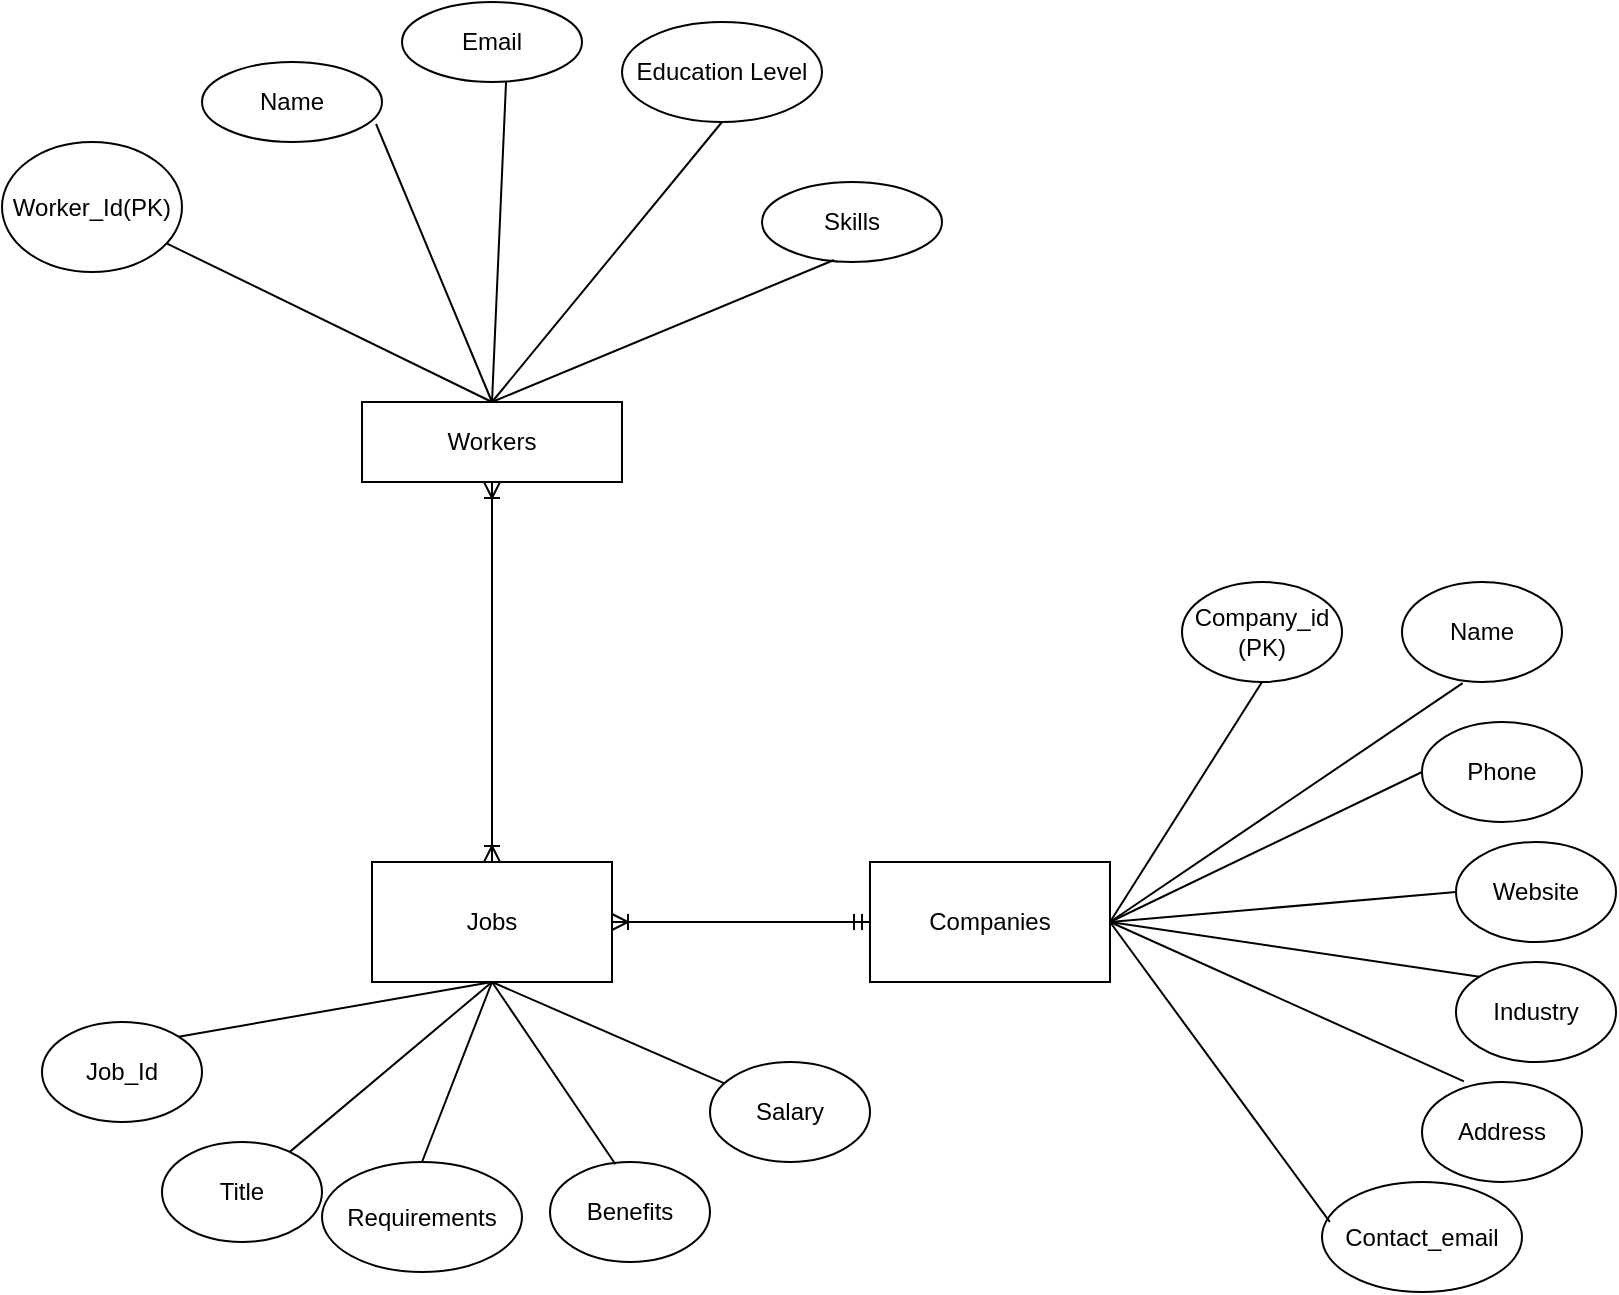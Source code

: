 <mxfile version="24.5.2" type="device">
  <diagram name="Trang-1" id="O0z1rr8ixHoRao7DW91e">
    <mxGraphModel dx="1122" dy="713" grid="1" gridSize="10" guides="1" tooltips="1" connect="1" arrows="1" fold="1" page="1" pageScale="1" pageWidth="827" pageHeight="1169" math="0" shadow="0">
      <root>
        <mxCell id="0" />
        <mxCell id="1" parent="0" />
        <mxCell id="vn-bMymaiI_IPDmEBEAD-4" value="Workers" style="rounded=0;whiteSpace=wrap;html=1;" vertex="1" parent="1">
          <mxGeometry x="200" y="240" width="130" height="40" as="geometry" />
        </mxCell>
        <mxCell id="vn-bMymaiI_IPDmEBEAD-5" value="Companies" style="rounded=0;whiteSpace=wrap;html=1;" vertex="1" parent="1">
          <mxGeometry x="454" y="470" width="120" height="60" as="geometry" />
        </mxCell>
        <mxCell id="vn-bMymaiI_IPDmEBEAD-6" value="Jobs" style="rounded=0;whiteSpace=wrap;html=1;" vertex="1" parent="1">
          <mxGeometry x="205" y="470" width="120" height="60" as="geometry" />
        </mxCell>
        <mxCell id="vn-bMymaiI_IPDmEBEAD-7" value="Worker_Id(PK)" style="ellipse;whiteSpace=wrap;html=1;" vertex="1" parent="1">
          <mxGeometry x="20" y="110" width="90" height="65" as="geometry" />
        </mxCell>
        <mxCell id="vn-bMymaiI_IPDmEBEAD-8" value="Education Level" style="ellipse;whiteSpace=wrap;html=1;" vertex="1" parent="1">
          <mxGeometry x="330" y="50" width="100" height="50" as="geometry" />
        </mxCell>
        <mxCell id="vn-bMymaiI_IPDmEBEAD-9" value="Skills" style="ellipse;whiteSpace=wrap;html=1;" vertex="1" parent="1">
          <mxGeometry x="400" y="130" width="90" height="40" as="geometry" />
        </mxCell>
        <mxCell id="vn-bMymaiI_IPDmEBEAD-11" value="Name" style="ellipse;whiteSpace=wrap;html=1;" vertex="1" parent="1">
          <mxGeometry x="120" y="70" width="90" height="40" as="geometry" />
        </mxCell>
        <mxCell id="vn-bMymaiI_IPDmEBEAD-12" value="Email&lt;span style=&quot;color: rgba(0, 0, 0, 0); font-family: monospace; font-size: 0px; text-align: start; text-wrap: nowrap;&quot;&gt;3CmxGraphModel%3E%3Croot%3E%3CmxCell%20id%3D%220%22%2F%3E%3CmxCell%20id%3D%221%22%20parent%3D%220%22%2F%3E%3CmxCell%20id%3D%222%22%20value%3D%22Name%22%20style%3D%22ellipse%3BwhiteSpace%3Dwrap%3Bhtml%3D1%3B%22%20vertex%3D%221%22%20parent%3D%221%22%3E%3CmxGeometry%20x%3D%22230%22%20y%3D%2260%22%20width%3D%2290%22%20height%3D%2240%22%20as%3D%22geometry%22%2F%3E%3C%2FmxCell%3E%3C%2Froot%3E%3C%2FmxGraphModel%3E&lt;/span&gt;" style="ellipse;whiteSpace=wrap;html=1;" vertex="1" parent="1">
          <mxGeometry x="220" y="40" width="90" height="40" as="geometry" />
        </mxCell>
        <mxCell id="vn-bMymaiI_IPDmEBEAD-15" value="" style="endArrow=none;html=1;rounded=0;entryX=0.5;entryY=0;entryDx=0;entryDy=0;" edge="1" parent="1" source="vn-bMymaiI_IPDmEBEAD-7" target="vn-bMymaiI_IPDmEBEAD-4">
          <mxGeometry width="50" height="50" relative="1" as="geometry">
            <mxPoint x="380" y="300" as="sourcePoint" />
            <mxPoint x="430" y="250" as="targetPoint" />
          </mxGeometry>
        </mxCell>
        <mxCell id="vn-bMymaiI_IPDmEBEAD-16" value="" style="endArrow=none;html=1;rounded=0;exitX=0.967;exitY=0.775;exitDx=0;exitDy=0;exitPerimeter=0;entryX=0.5;entryY=0;entryDx=0;entryDy=0;" edge="1" parent="1" source="vn-bMymaiI_IPDmEBEAD-11" target="vn-bMymaiI_IPDmEBEAD-4">
          <mxGeometry width="50" height="50" relative="1" as="geometry">
            <mxPoint x="100" y="246" as="sourcePoint" />
            <mxPoint x="200" y="250" as="targetPoint" />
          </mxGeometry>
        </mxCell>
        <mxCell id="vn-bMymaiI_IPDmEBEAD-17" value="" style="endArrow=none;html=1;rounded=0;exitX=0.578;exitY=1;exitDx=0;exitDy=0;exitPerimeter=0;entryX=0.5;entryY=0;entryDx=0;entryDy=0;" edge="1" parent="1" source="vn-bMymaiI_IPDmEBEAD-12" target="vn-bMymaiI_IPDmEBEAD-4">
          <mxGeometry width="50" height="50" relative="1" as="geometry">
            <mxPoint x="137" y="171" as="sourcePoint" />
            <mxPoint x="200" y="250" as="targetPoint" />
          </mxGeometry>
        </mxCell>
        <mxCell id="vn-bMymaiI_IPDmEBEAD-18" value="" style="endArrow=none;html=1;rounded=0;exitX=0.5;exitY=1;exitDx=0;exitDy=0;entryX=0.5;entryY=0;entryDx=0;entryDy=0;" edge="1" parent="1" source="vn-bMymaiI_IPDmEBEAD-8" target="vn-bMymaiI_IPDmEBEAD-4">
          <mxGeometry width="50" height="50" relative="1" as="geometry">
            <mxPoint x="192" y="140" as="sourcePoint" />
            <mxPoint x="210" y="250" as="targetPoint" />
          </mxGeometry>
        </mxCell>
        <mxCell id="vn-bMymaiI_IPDmEBEAD-19" value="" style="endArrow=none;html=1;rounded=0;exitX=0.4;exitY=0.975;exitDx=0;exitDy=0;entryX=0.5;entryY=0;entryDx=0;entryDy=0;exitPerimeter=0;" edge="1" parent="1" source="vn-bMymaiI_IPDmEBEAD-9" target="vn-bMymaiI_IPDmEBEAD-4">
          <mxGeometry width="50" height="50" relative="1" as="geometry">
            <mxPoint x="280" y="90" as="sourcePoint" />
            <mxPoint x="275" y="250" as="targetPoint" />
          </mxGeometry>
        </mxCell>
        <mxCell id="vn-bMymaiI_IPDmEBEAD-21" value="Job_Id" style="ellipse;whiteSpace=wrap;html=1;" vertex="1" parent="1">
          <mxGeometry x="40" y="550" width="80" height="50" as="geometry" />
        </mxCell>
        <mxCell id="vn-bMymaiI_IPDmEBEAD-22" value="Title" style="ellipse;whiteSpace=wrap;html=1;" vertex="1" parent="1">
          <mxGeometry x="100" y="610" width="80" height="50" as="geometry" />
        </mxCell>
        <mxCell id="vn-bMymaiI_IPDmEBEAD-23" value="Requirements" style="ellipse;whiteSpace=wrap;html=1;" vertex="1" parent="1">
          <mxGeometry x="180" y="620" width="100" height="55" as="geometry" />
        </mxCell>
        <mxCell id="vn-bMymaiI_IPDmEBEAD-24" value="Benefits" style="ellipse;whiteSpace=wrap;html=1;" vertex="1" parent="1">
          <mxGeometry x="294" y="620" width="80" height="50" as="geometry" />
        </mxCell>
        <mxCell id="vn-bMymaiI_IPDmEBEAD-25" value="Salary" style="ellipse;whiteSpace=wrap;html=1;" vertex="1" parent="1">
          <mxGeometry x="374" y="570" width="80" height="50" as="geometry" />
        </mxCell>
        <mxCell id="vn-bMymaiI_IPDmEBEAD-26" value="Name" style="ellipse;whiteSpace=wrap;html=1;" vertex="1" parent="1">
          <mxGeometry x="720" y="330" width="80" height="50" as="geometry" />
        </mxCell>
        <mxCell id="vn-bMymaiI_IPDmEBEAD-28" value="Company_id&lt;br&gt;(PK)" style="ellipse;whiteSpace=wrap;html=1;" vertex="1" parent="1">
          <mxGeometry x="610" y="330" width="80" height="50" as="geometry" />
        </mxCell>
        <mxCell id="vn-bMymaiI_IPDmEBEAD-29" value="Industry" style="ellipse;whiteSpace=wrap;html=1;" vertex="1" parent="1">
          <mxGeometry x="747" y="520" width="80" height="50" as="geometry" />
        </mxCell>
        <mxCell id="vn-bMymaiI_IPDmEBEAD-30" value="Website" style="ellipse;whiteSpace=wrap;html=1;" vertex="1" parent="1">
          <mxGeometry x="747" y="460" width="80" height="50" as="geometry" />
        </mxCell>
        <mxCell id="vn-bMymaiI_IPDmEBEAD-31" value="Address" style="ellipse;whiteSpace=wrap;html=1;" vertex="1" parent="1">
          <mxGeometry x="730" y="580" width="80" height="50" as="geometry" />
        </mxCell>
        <mxCell id="vn-bMymaiI_IPDmEBEAD-32" value="Phone" style="ellipse;whiteSpace=wrap;html=1;" vertex="1" parent="1">
          <mxGeometry x="730" y="400" width="80" height="50" as="geometry" />
        </mxCell>
        <mxCell id="vn-bMymaiI_IPDmEBEAD-33" value="Contact_email" style="ellipse;whiteSpace=wrap;html=1;" vertex="1" parent="1">
          <mxGeometry x="680" y="630" width="100" height="55" as="geometry" />
        </mxCell>
        <mxCell id="vn-bMymaiI_IPDmEBEAD-35" value="" style="endArrow=none;html=1;rounded=0;entryX=0.5;entryY=1;entryDx=0;entryDy=0;exitX=1;exitY=0;exitDx=0;exitDy=0;" edge="1" parent="1" source="vn-bMymaiI_IPDmEBEAD-21" target="vn-bMymaiI_IPDmEBEAD-6">
          <mxGeometry width="50" height="50" relative="1" as="geometry">
            <mxPoint x="112" y="175" as="sourcePoint" />
            <mxPoint x="275" y="250" as="targetPoint" />
          </mxGeometry>
        </mxCell>
        <mxCell id="vn-bMymaiI_IPDmEBEAD-36" value="" style="endArrow=none;html=1;rounded=0;entryX=0.5;entryY=1;entryDx=0;entryDy=0;" edge="1" parent="1" source="vn-bMymaiI_IPDmEBEAD-22" target="vn-bMymaiI_IPDmEBEAD-6">
          <mxGeometry width="50" height="50" relative="1" as="geometry">
            <mxPoint x="108" y="537" as="sourcePoint" />
            <mxPoint x="257" y="472" as="targetPoint" />
          </mxGeometry>
        </mxCell>
        <mxCell id="vn-bMymaiI_IPDmEBEAD-37" value="" style="endArrow=none;html=1;rounded=0;entryX=0.5;entryY=1;entryDx=0;entryDy=0;exitX=0.5;exitY=0;exitDx=0;exitDy=0;" edge="1" parent="1" source="vn-bMymaiI_IPDmEBEAD-23" target="vn-bMymaiI_IPDmEBEAD-6">
          <mxGeometry width="50" height="50" relative="1" as="geometry">
            <mxPoint x="150" y="603" as="sourcePoint" />
            <mxPoint x="270" y="470" as="targetPoint" />
          </mxGeometry>
        </mxCell>
        <mxCell id="vn-bMymaiI_IPDmEBEAD-38" value="" style="endArrow=none;html=1;rounded=0;entryX=0.5;entryY=1;entryDx=0;entryDy=0;exitX=0.409;exitY=0.022;exitDx=0;exitDy=0;exitPerimeter=0;" edge="1" parent="1" source="vn-bMymaiI_IPDmEBEAD-24" target="vn-bMymaiI_IPDmEBEAD-6">
          <mxGeometry width="50" height="50" relative="1" as="geometry">
            <mxPoint x="230" y="620" as="sourcePoint" />
            <mxPoint x="270" y="470" as="targetPoint" />
          </mxGeometry>
        </mxCell>
        <mxCell id="vn-bMymaiI_IPDmEBEAD-39" value="" style="endArrow=none;html=1;rounded=0;entryX=0.5;entryY=1;entryDx=0;entryDy=0;" edge="1" parent="1" source="vn-bMymaiI_IPDmEBEAD-25" target="vn-bMymaiI_IPDmEBEAD-6">
          <mxGeometry width="50" height="50" relative="1" as="geometry">
            <mxPoint x="323" y="631" as="sourcePoint" />
            <mxPoint x="270" y="470" as="targetPoint" />
          </mxGeometry>
        </mxCell>
        <mxCell id="vn-bMymaiI_IPDmEBEAD-41" value="" style="fontSize=12;html=1;endArrow=ERoneToMany;startArrow=ERmandOne;rounded=0;exitX=0;exitY=0.5;exitDx=0;exitDy=0;entryX=1;entryY=0.5;entryDx=0;entryDy=0;" edge="1" parent="1" source="vn-bMymaiI_IPDmEBEAD-5" target="vn-bMymaiI_IPDmEBEAD-6">
          <mxGeometry width="100" height="100" relative="1" as="geometry">
            <mxPoint x="555" y="380" as="sourcePoint" />
            <mxPoint x="330" y="450" as="targetPoint" />
          </mxGeometry>
        </mxCell>
        <mxCell id="vn-bMymaiI_IPDmEBEAD-42" value="" style="endArrow=none;html=1;rounded=0;exitX=0.5;exitY=1;exitDx=0;exitDy=0;entryX=1;entryY=0.5;entryDx=0;entryDy=0;" edge="1" parent="1" source="vn-bMymaiI_IPDmEBEAD-28" target="vn-bMymaiI_IPDmEBEAD-5">
          <mxGeometry width="50" height="50" relative="1" as="geometry">
            <mxPoint x="446" y="179" as="sourcePoint" />
            <mxPoint x="275" y="250" as="targetPoint" />
          </mxGeometry>
        </mxCell>
        <mxCell id="vn-bMymaiI_IPDmEBEAD-43" value="" style="endArrow=none;html=1;rounded=0;exitX=0.379;exitY=1.011;exitDx=0;exitDy=0;exitPerimeter=0;entryX=1;entryY=0.5;entryDx=0;entryDy=0;" edge="1" parent="1" source="vn-bMymaiI_IPDmEBEAD-26" target="vn-bMymaiI_IPDmEBEAD-5">
          <mxGeometry width="50" height="50" relative="1" as="geometry">
            <mxPoint x="590" y="210" as="sourcePoint" />
            <mxPoint x="620" y="500" as="targetPoint" />
          </mxGeometry>
        </mxCell>
        <mxCell id="vn-bMymaiI_IPDmEBEAD-44" value="" style="endArrow=none;html=1;rounded=0;exitX=0;exitY=0.5;exitDx=0;exitDy=0;entryX=1;entryY=0.5;entryDx=0;entryDy=0;" edge="1" parent="1" source="vn-bMymaiI_IPDmEBEAD-32" target="vn-bMymaiI_IPDmEBEAD-5">
          <mxGeometry width="50" height="50" relative="1" as="geometry">
            <mxPoint x="680" y="221" as="sourcePoint" />
            <mxPoint x="580" y="310" as="targetPoint" />
          </mxGeometry>
        </mxCell>
        <mxCell id="vn-bMymaiI_IPDmEBEAD-45" value="" style="endArrow=none;html=1;rounded=0;exitX=0;exitY=0.5;exitDx=0;exitDy=0;entryX=1;entryY=0.5;entryDx=0;entryDy=0;" edge="1" parent="1" source="vn-bMymaiI_IPDmEBEAD-30" target="vn-bMymaiI_IPDmEBEAD-5">
          <mxGeometry width="50" height="50" relative="1" as="geometry">
            <mxPoint x="710" y="245" as="sourcePoint" />
            <mxPoint x="580" y="310" as="targetPoint" />
          </mxGeometry>
        </mxCell>
        <mxCell id="vn-bMymaiI_IPDmEBEAD-46" value="" style="endArrow=none;html=1;rounded=0;exitX=0;exitY=0;exitDx=0;exitDy=0;entryX=1;entryY=0.5;entryDx=0;entryDy=0;" edge="1" parent="1" source="vn-bMymaiI_IPDmEBEAD-29" target="vn-bMymaiI_IPDmEBEAD-5">
          <mxGeometry width="50" height="50" relative="1" as="geometry">
            <mxPoint x="740" y="305" as="sourcePoint" />
            <mxPoint x="640" y="340" as="targetPoint" />
          </mxGeometry>
        </mxCell>
        <mxCell id="vn-bMymaiI_IPDmEBEAD-47" value="" style="endArrow=none;html=1;rounded=0;exitX=0.262;exitY=-0.007;exitDx=0;exitDy=0;entryX=1;entryY=0.5;entryDx=0;entryDy=0;exitPerimeter=0;" edge="1" parent="1" source="vn-bMymaiI_IPDmEBEAD-31" target="vn-bMymaiI_IPDmEBEAD-5">
          <mxGeometry width="50" height="50" relative="1" as="geometry">
            <mxPoint x="752" y="357" as="sourcePoint" />
            <mxPoint x="640" y="340" as="targetPoint" />
          </mxGeometry>
        </mxCell>
        <mxCell id="vn-bMymaiI_IPDmEBEAD-48" value="" style="endArrow=none;html=1;rounded=0;exitX=0.039;exitY=0.363;exitDx=0;exitDy=0;entryX=1;entryY=0.5;entryDx=0;entryDy=0;exitPerimeter=0;" edge="1" parent="1" source="vn-bMymaiI_IPDmEBEAD-33" target="vn-bMymaiI_IPDmEBEAD-5">
          <mxGeometry width="50" height="50" relative="1" as="geometry">
            <mxPoint x="731" y="415" as="sourcePoint" />
            <mxPoint x="640" y="340" as="targetPoint" />
          </mxGeometry>
        </mxCell>
        <mxCell id="vn-bMymaiI_IPDmEBEAD-50" value="" style="fontSize=12;html=1;endArrow=ERoneToMany;startArrow=ERoneToMany;rounded=0;entryX=0.5;entryY=1;entryDx=0;entryDy=0;exitX=0.5;exitY=0;exitDx=0;exitDy=0;" edge="1" parent="1" source="vn-bMymaiI_IPDmEBEAD-6" target="vn-bMymaiI_IPDmEBEAD-4">
          <mxGeometry width="100" height="100" relative="1" as="geometry">
            <mxPoint x="400" y="440" as="sourcePoint" />
            <mxPoint x="500" y="340" as="targetPoint" />
          </mxGeometry>
        </mxCell>
      </root>
    </mxGraphModel>
  </diagram>
</mxfile>
